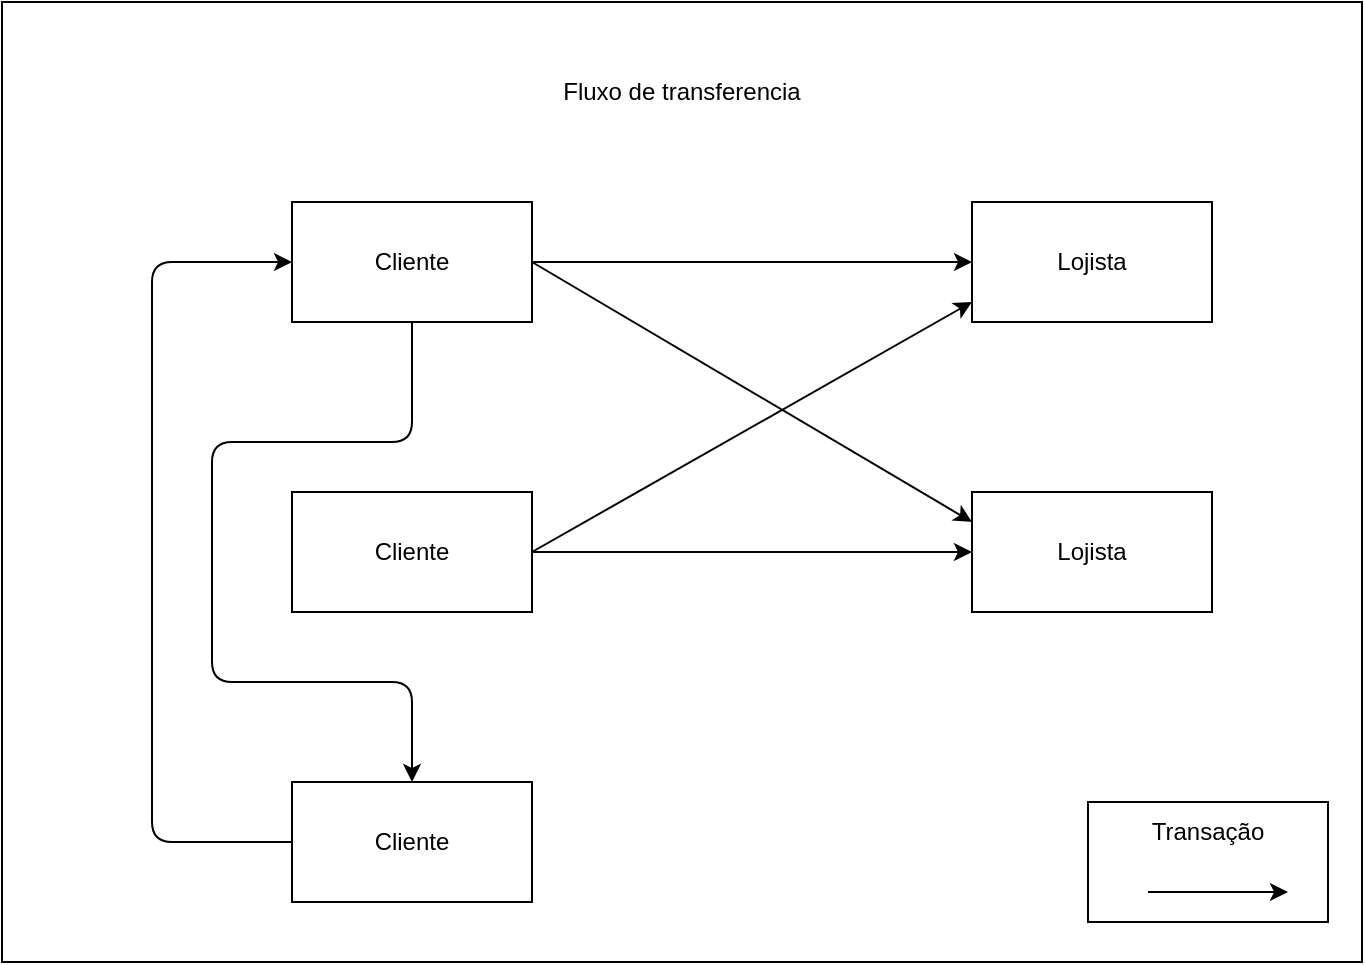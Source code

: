 <mxfile>
    <diagram id="gE4e6rfNcS_uaxZ2d0MZ" name="Fluxo de transação">
        <mxGraphModel dx="2156" dy="941" grid="1" gridSize="10" guides="1" tooltips="1" connect="1" arrows="1" fold="1" page="1" pageScale="1" pageWidth="827" pageHeight="1169" math="0" shadow="0">
            <root>
                <mxCell id="0"/>
                <mxCell id="1" parent="0"/>
                <mxCell id="20" value="" style="group" vertex="1" connectable="0" parent="1">
                    <mxGeometry x="-753" y="150" width="680" height="480" as="geometry"/>
                </mxCell>
                <mxCell id="16" value="" style="rounded=0;whiteSpace=wrap;html=1;" vertex="1" parent="20">
                    <mxGeometry width="680" height="480" as="geometry"/>
                </mxCell>
                <mxCell id="17" value="Fluxo de transferencia" style="text;html=1;strokeColor=none;fillColor=none;align=center;verticalAlign=middle;whiteSpace=wrap;rounded=0;" vertex="1" parent="20">
                    <mxGeometry x="200" y="30" width="280" height="30" as="geometry"/>
                </mxCell>
                <mxCell id="19" value="" style="group" vertex="1" connectable="0" parent="20">
                    <mxGeometry x="75" y="100" width="530" height="350" as="geometry"/>
                </mxCell>
                <mxCell id="2" value="Cliente" style="rounded=0;whiteSpace=wrap;html=1;" vertex="1" parent="19">
                    <mxGeometry x="70" width="120" height="60" as="geometry"/>
                </mxCell>
                <mxCell id="3" value="Lojista" style="rounded=0;whiteSpace=wrap;html=1;" vertex="1" parent="19">
                    <mxGeometry x="410" width="120" height="60" as="geometry"/>
                </mxCell>
                <mxCell id="8" style="edgeStyle=none;html=1;entryX=0;entryY=0.5;entryDx=0;entryDy=0;" edge="1" parent="19" source="2" target="3">
                    <mxGeometry relative="1" as="geometry"/>
                </mxCell>
                <mxCell id="10" style="edgeStyle=none;html=1;entryX=0;entryY=0.833;entryDx=0;entryDy=0;exitX=1;exitY=0.5;exitDx=0;exitDy=0;entryPerimeter=0;" edge="1" parent="19" source="4" target="3">
                    <mxGeometry relative="1" as="geometry"/>
                </mxCell>
                <mxCell id="4" value="Cliente" style="rounded=0;whiteSpace=wrap;html=1;" vertex="1" parent="19">
                    <mxGeometry x="70" y="145" width="120" height="60" as="geometry"/>
                </mxCell>
                <mxCell id="5" value="Lojista" style="rounded=0;whiteSpace=wrap;html=1;" vertex="1" parent="19">
                    <mxGeometry x="410" y="145" width="120" height="60" as="geometry"/>
                </mxCell>
                <mxCell id="13" style="edgeStyle=none;html=1;exitX=0;exitY=0.5;exitDx=0;exitDy=0;entryX=0;entryY=0.5;entryDx=0;entryDy=0;" edge="1" parent="19" source="6" target="2">
                    <mxGeometry relative="1" as="geometry">
                        <Array as="points">
                            <mxPoint y="320"/>
                            <mxPoint y="30"/>
                        </Array>
                    </mxGeometry>
                </mxCell>
                <mxCell id="6" value="Cliente" style="rounded=0;whiteSpace=wrap;html=1;" vertex="1" parent="19">
                    <mxGeometry x="70" y="290" width="120" height="60" as="geometry"/>
                </mxCell>
                <mxCell id="9" style="edgeStyle=none;html=1;entryX=0;entryY=0.25;entryDx=0;entryDy=0;exitX=1;exitY=0.5;exitDx=0;exitDy=0;" edge="1" parent="19" source="2" target="5">
                    <mxGeometry relative="1" as="geometry">
                        <mxPoint x="200" y="40" as="sourcePoint"/>
                        <mxPoint x="420" y="40" as="targetPoint"/>
                    </mxGeometry>
                </mxCell>
                <mxCell id="7" style="edgeStyle=none;html=1;" edge="1" parent="19" source="2" target="6">
                    <mxGeometry relative="1" as="geometry">
                        <mxPoint x="130" y="140" as="targetPoint"/>
                        <Array as="points">
                            <mxPoint x="130" y="120"/>
                            <mxPoint x="30" y="120"/>
                            <mxPoint x="30" y="240"/>
                            <mxPoint x="130" y="240"/>
                        </Array>
                    </mxGeometry>
                </mxCell>
                <mxCell id="11" style="edgeStyle=none;html=1;exitX=1;exitY=0.5;exitDx=0;exitDy=0;entryX=0;entryY=0.5;entryDx=0;entryDy=0;" edge="1" parent="19" source="4" target="5">
                    <mxGeometry relative="1" as="geometry">
                        <mxPoint x="200" y="155" as="sourcePoint"/>
                        <mxPoint x="400" y="180" as="targetPoint"/>
                    </mxGeometry>
                </mxCell>
                <mxCell id="43" value="" style="group" vertex="1" connectable="0" parent="20">
                    <mxGeometry x="543" y="400" width="120" height="60" as="geometry"/>
                </mxCell>
                <mxCell id="41" value="" style="rounded=0;whiteSpace=wrap;html=1;" vertex="1" parent="43">
                    <mxGeometry width="120" height="60" as="geometry"/>
                </mxCell>
                <mxCell id="40" value="" style="endArrow=classic;html=1;" edge="1" parent="43">
                    <mxGeometry width="50" height="50" relative="1" as="geometry">
                        <mxPoint x="30" y="45" as="sourcePoint"/>
                        <mxPoint x="100" y="45" as="targetPoint"/>
                    </mxGeometry>
                </mxCell>
                <mxCell id="42" value="Transação" style="text;html=1;strokeColor=none;fillColor=none;align=center;verticalAlign=middle;whiteSpace=wrap;rounded=0;" vertex="1" parent="43">
                    <mxGeometry x="30" width="60" height="30" as="geometry"/>
                </mxCell>
            </root>
        </mxGraphModel>
    </diagram>
    <diagram id="UM0v-lTHW9CHEnLqewXC" name="Caso de uso">
        <mxGraphModel dx="1130" dy="800" grid="1" gridSize="10" guides="1" tooltips="1" connect="1" arrows="1" fold="1" page="1" pageScale="1" pageWidth="827" pageHeight="1169" math="0" shadow="0">
            <root>
                <mxCell id="0"/>
                <mxCell id="1" parent="0"/>
                <mxCell id="HDBPOV18R0nT2LrPAcoY-5" style="edgeStyle=none;html=1;" edge="1" parent="1" source="HDBPOV18R0nT2LrPAcoY-1" target="HDBPOV18R0nT2LrPAcoY-4">
                    <mxGeometry relative="1" as="geometry"/>
                </mxCell>
                <mxCell id="HDBPOV18R0nT2LrPAcoY-20" style="edgeStyle=none;html=1;entryX=0;entryY=0.5;entryDx=0;entryDy=0;" edge="1" parent="1" source="HDBPOV18R0nT2LrPAcoY-1" target="HDBPOV18R0nT2LrPAcoY-19">
                    <mxGeometry relative="1" as="geometry"/>
                </mxCell>
                <mxCell id="HDBPOV18R0nT2LrPAcoY-1" value="Cliente" style="shape=umlActor;verticalLabelPosition=bottom;verticalAlign=top;html=1;outlineConnect=0;" vertex="1" parent="1">
                    <mxGeometry x="60" y="210" width="102.5" height="205" as="geometry"/>
                </mxCell>
                <mxCell id="HDBPOV18R0nT2LrPAcoY-4" value="Efetuar&lt;br&gt;Transação" style="ellipse;whiteSpace=wrap;html=1;aspect=fixed;" vertex="1" parent="1">
                    <mxGeometry x="300" y="150" width="90" height="90" as="geometry"/>
                </mxCell>
                <mxCell id="HDBPOV18R0nT2LrPAcoY-7" value="Lojista" style="shape=umlActor;verticalLabelPosition=bottom;verticalAlign=top;html=1;outlineConnect=0;" vertex="1" parent="1">
                    <mxGeometry x="550" y="210" width="102.5" height="205" as="geometry"/>
                </mxCell>
                <mxCell id="HDBPOV18R0nT2LrPAcoY-19" value="Efetuar&lt;br&gt;Transação" style="ellipse;whiteSpace=wrap;html=1;aspect=fixed;" vertex="1" parent="1">
                    <mxGeometry x="300" y="300" width="90" height="90" as="geometry"/>
                </mxCell>
            </root>
        </mxGraphModel>
    </diagram>
</mxfile>